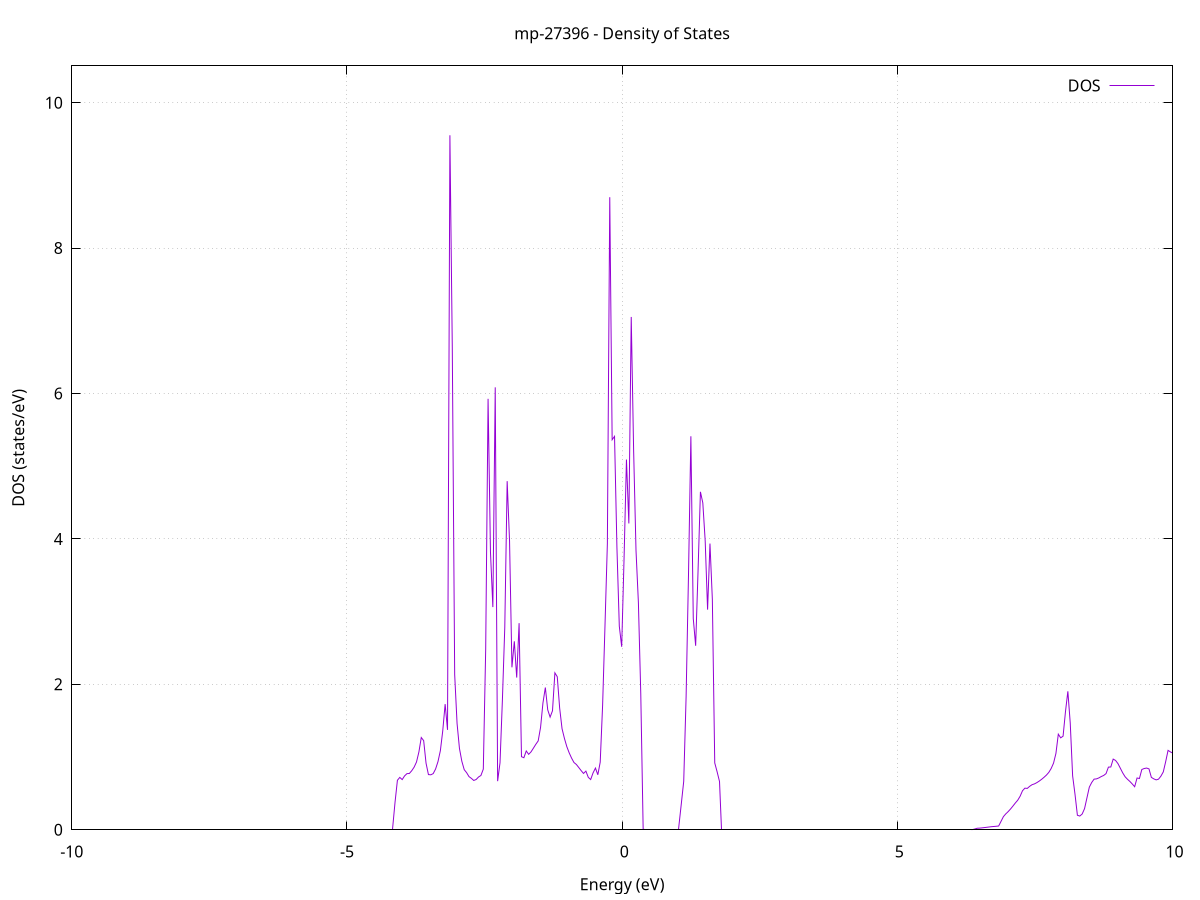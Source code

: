 set title 'mp-27396 - Density of States'
set xlabel 'Energy (eV)'
set ylabel 'DOS (states/eV)'
set grid
set xrange [-10:10]
set yrange [0:10.506]
set xzeroaxis lt -1
set terminal png size 800,600
set output 'mp-27396_dos_gnuplot.png'
plot '-' using 1:2 with lines title 'DOS'
-66.510700 0.000000
-66.467300 0.000000
-66.424000 0.000000
-66.380600 0.000000
-66.337300 0.000000
-66.293900 0.000000
-66.250600 0.000000
-66.207200 0.000000
-66.163900 0.000000
-66.120500 0.000000
-66.077200 0.000000
-66.033800 0.000000
-65.990500 0.000000
-65.947100 0.000000
-65.903800 0.000000
-65.860400 0.000000
-65.817000 0.000000
-65.773700 0.000000
-65.730300 0.000000
-65.687000 0.000000
-65.643600 0.000000
-65.600300 0.000000
-65.556900 0.000000
-65.513600 0.000000
-65.470200 0.000000
-65.426900 0.000000
-65.383500 0.000000
-65.340200 0.000000
-65.296800 0.000000
-65.253500 0.000000
-65.210100 0.000000
-65.166800 0.000000
-65.123400 0.000000
-65.080100 0.000000
-65.036700 0.000000
-64.993400 0.000000
-64.950000 0.000000
-64.906700 0.000000
-64.863300 0.000000
-64.819900 0.000000
-64.776600 0.000000
-64.733200 0.000000
-64.689900 0.000000
-64.646500 0.000000
-64.603200 0.000000
-64.559800 0.000000
-64.516500 0.000000
-64.473100 0.000000
-64.429800 0.000000
-64.386400 0.000000
-64.343100 0.000000
-64.299700 0.000000
-64.256400 0.000000
-64.213000 0.000000
-64.169700 0.000000
-64.126300 0.000000
-64.083000 0.000000
-64.039600 0.000000
-63.996300 0.000000
-63.952900 0.000000
-63.909500 0.000000
-63.866200 0.000000
-63.822800 0.000000
-63.779500 0.000000
-63.736100 0.000000
-63.692800 0.000000
-63.649400 0.000000
-63.606100 0.000000
-63.562700 0.000000
-63.519400 0.000000
-63.476000 0.000000
-63.432700 0.000000
-63.389300 0.000000
-63.346000 0.000000
-63.302600 0.000000
-63.259300 0.000000
-63.215900 0.000000
-63.172600 0.000000
-63.129200 0.000000
-63.085900 0.000000
-63.042500 0.000000
-62.999100 0.000000
-62.955800 0.000000
-62.912400 0.000000
-62.869100 0.000000
-62.825700 0.000000
-62.782400 0.000000
-62.739000 0.000000
-62.695700 0.000000
-62.652300 0.000000
-62.609000 0.000000
-62.565600 0.000000
-62.522300 0.000000
-62.478900 0.000000
-62.435600 0.000000
-62.392200 0.000000
-62.348900 0.000000
-62.305500 0.000000
-62.262200 0.000000
-62.218800 0.000000
-62.175500 0.000000
-62.132100 0.000000
-62.088800 0.000000
-62.045400 0.000000
-62.002000 0.000000
-61.958700 0.000000
-61.915300 0.000000
-61.872000 0.000000
-61.828600 0.000000
-61.785300 0.000000
-61.741900 0.000000
-61.698600 0.000000
-61.655200 0.000000
-61.611900 0.000000
-61.568500 0.000000
-61.525200 0.000000
-61.481800 0.000000
-61.438500 0.000000
-61.395100 0.000000
-61.351800 0.000000
-61.308400 0.000000
-61.265100 0.000000
-61.221700 0.000000
-61.178400 0.000000
-61.135000 0.000000
-61.091600 0.000000
-61.048300 0.000000
-61.004900 0.000000
-60.961600 0.000000
-60.918200 0.000000
-60.874900 0.000000
-60.831500 0.000000
-60.788200 0.000000
-60.744800 0.000000
-60.701500 0.000000
-60.658100 0.000000
-60.614800 0.000000
-60.571400 0.000000
-60.528100 0.000000
-60.484700 0.000000
-60.441400 0.000000
-60.398000 0.000000
-60.354700 0.000000
-60.311300 0.000000
-60.268000 0.000000
-60.224600 0.000000
-60.181300 0.000000
-60.137900 0.000000
-60.094500 0.000000
-60.051200 0.000000
-60.007800 0.000000
-59.964500 0.000000
-59.921100 0.000000
-59.877800 0.000000
-59.834400 0.000000
-59.791100 0.000000
-59.747700 0.000000
-59.704400 0.000000
-59.661000 0.000000
-59.617700 0.000000
-59.574300 0.000000
-59.531000 0.000000
-59.487600 0.000000
-59.444300 0.000000
-59.400900 0.000000
-59.357600 0.000000
-59.314200 0.000000
-59.270900 0.000000
-59.227500 0.000000
-59.184100 0.000000
-59.140800 0.000000
-59.097400 0.000000
-59.054100 0.000000
-59.010700 0.000000
-58.967400 0.000000
-58.924000 0.000000
-58.880700 0.000000
-58.837300 0.000000
-58.794000 0.000000
-58.750600 0.000000
-58.707300 0.000000
-58.663900 0.000000
-58.620600 0.000000
-58.577200 0.000000
-58.533900 0.000000
-58.490500 0.000000
-58.447200 0.000000
-58.403800 0.000000
-58.360500 0.000000
-58.317100 0.000000
-58.273800 0.000000
-58.230400 0.000000
-58.187000 0.000000
-58.143700 0.000000
-58.100300 0.000000
-58.057000 0.000000
-58.013600 0.000000
-57.970300 0.000000
-57.926900 0.000000
-57.883600 0.000000
-57.840200 0.000000
-57.796900 0.000000
-57.753500 0.000000
-57.710200 0.000000
-57.666800 0.000000
-57.623500 0.000000
-57.580100 0.000000
-57.536800 0.000000
-57.493400 0.000000
-57.450100 0.000000
-57.406700 0.000000
-57.363400 0.000000
-57.320000 0.000000
-57.276600 0.000000
-57.233300 0.000000
-57.189900 0.000000
-57.146600 0.000000
-57.103200 0.000000
-57.059900 0.000000
-57.016500 0.000000
-56.973200 0.000000
-56.929800 0.000000
-56.886500 0.000000
-56.843100 0.000000
-56.799800 0.000000
-56.756400 0.000000
-56.713100 0.000000
-56.669700 0.000000
-56.626400 0.000000
-56.583000 0.000000
-56.539700 0.000000
-56.496300 0.000000
-56.453000 0.000000
-56.409600 0.000000
-56.366200 0.000000
-56.322900 0.000000
-56.279500 0.000000
-56.236200 0.000000
-56.192800 0.000000
-56.149500 0.000000
-56.106100 0.000000
-56.062800 0.000000
-56.019400 0.000000
-55.976100 0.000000
-55.932700 0.000000
-55.889400 0.000000
-55.846000 0.000000
-55.802700 0.000000
-55.759300 0.000000
-55.716000 0.000000
-55.672600 0.000000
-55.629300 0.000000
-55.585900 0.000000
-55.542600 0.000000
-55.499200 0.000000
-55.455900 0.000000
-55.412500 0.000000
-55.369100 0.000000
-55.325800 0.000000
-55.282400 0.000000
-55.239100 0.000000
-55.195700 0.000000
-55.152400 0.000000
-55.109000 0.000000
-55.065700 0.000000
-55.022300 0.000000
-54.979000 0.000000
-54.935600 0.000000
-54.892300 0.000000
-54.848900 0.000000
-54.805600 0.000000
-54.762200 0.000000
-54.718900 0.000000
-54.675500 0.000000
-54.632200 0.000000
-54.588800 0.000000
-54.545500 0.000000
-54.502100 0.000000
-54.458700 0.000000
-54.415400 0.000000
-54.372000 0.000000
-54.328700 0.000000
-54.285300 0.000000
-54.242000 0.000000
-54.198600 0.000000
-54.155300 0.000000
-54.111900 0.000000
-54.068600 0.000000
-54.025200 0.000000
-53.981900 0.000000
-53.938500 0.000000
-53.895200 0.000000
-53.851800 0.000000
-53.808500 0.000000
-53.765100 0.000000
-53.721800 0.000000
-53.678400 0.000000
-53.635100 0.000000
-53.591700 0.000000
-53.548400 0.000000
-53.505000 0.000000
-53.461600 0.000000
-53.418300 0.000000
-53.374900 0.000000
-53.331600 0.000000
-53.288200 0.000000
-53.244900 0.000000
-53.201500 0.000000
-53.158200 0.000000
-53.114800 0.000000
-53.071500 0.000000
-53.028100 0.000000
-52.984800 0.000000
-52.941400 0.000000
-52.898100 0.000000
-52.854700 0.000000
-52.811400 0.000000
-52.768000 0.000000
-52.724700 0.000000
-52.681300 0.000000
-52.638000 0.000000
-52.594600 0.000000
-52.551200 0.000000
-52.507900 0.000000
-52.464500 0.000000
-52.421200 0.000000
-52.377800 0.000000
-52.334500 0.000000
-52.291100 0.000000
-52.247800 0.000000
-52.204400 0.000000
-52.161100 0.000000
-52.117700 0.000000
-52.074400 0.000000
-52.031000 0.000000
-51.987700 0.000000
-51.944300 0.000000
-51.901000 0.000000
-51.857600 0.000000
-51.814300 0.000000
-51.770900 0.000000
-51.727600 0.000000
-51.684200 0.000000
-51.640800 0.000000
-51.597500 0.000000
-51.554100 0.000000
-51.510800 0.000000
-51.467400 0.000000
-51.424100 0.000000
-51.380700 0.000000
-51.337400 0.000000
-51.294000 0.000000
-51.250700 0.000000
-51.207300 0.000000
-51.164000 0.000000
-51.120600 0.000000
-51.077300 0.000000
-51.033900 0.000000
-50.990600 0.000000
-50.947200 0.000000
-50.903900 0.000000
-50.860500 0.000000
-50.817200 0.000000
-50.773800 0.000000
-50.730500 0.000000
-50.687100 0.000000
-50.643700 0.000000
-50.600400 0.000000
-50.557000 0.000000
-50.513700 0.000000
-50.470300 0.000000
-50.427000 0.000000
-50.383600 0.000000
-50.340300 0.000000
-50.296900 0.000000
-50.253600 0.000000
-50.210200 0.000000
-50.166900 0.000000
-50.123500 0.000000
-50.080200 0.000000
-50.036800 0.000000
-49.993500 0.000000
-49.950100 0.000000
-49.906800 0.000000
-49.863400 0.000000
-49.820100 0.000000
-49.776700 0.000000
-49.733300 0.000000
-49.690000 0.000000
-49.646600 0.000000
-49.603300 0.000000
-49.559900 0.000000
-49.516600 0.000000
-49.473200 0.000000
-49.429900 0.000000
-49.386500 0.000000
-49.343200 0.000000
-49.299800 0.000000
-49.256500 0.000000
-49.213100 0.000000
-49.169800 0.000000
-49.126400 0.000000
-49.083100 0.000000
-49.039700 0.000000
-48.996400 0.000000
-48.953000 0.000000
-48.909700 0.000000
-48.866300 0.000000
-48.823000 0.000000
-48.779600 0.000000
-48.736200 0.000000
-48.692900 0.000000
-48.649500 0.000000
-48.606200 0.000000
-48.562800 0.000000
-48.519500 0.000000
-48.476100 0.000000
-48.432800 0.000000
-48.389400 0.000000
-48.346100 0.000000
-48.302700 0.000000
-48.259400 0.000000
-48.216000 0.000000
-48.172700 0.000000
-48.129300 0.000000
-48.086000 0.000000
-48.042600 0.000000
-47.999300 0.000000
-47.955900 0.000000
-47.912600 0.000000
-47.869200 0.000000
-47.825800 0.000000
-47.782500 0.000000
-47.739100 0.000000
-47.695800 0.000000
-47.652400 0.000000
-47.609100 0.000000
-47.565700 0.000000
-47.522400 0.000000
-47.479000 0.000000
-47.435700 0.000000
-47.392300 0.000000
-47.349000 0.000000
-47.305600 0.000000
-47.262300 0.000000
-47.218900 0.000000
-47.175600 0.000000
-47.132200 0.000000
-47.088900 0.000000
-47.045500 0.000000
-47.002200 0.000000
-46.958800 0.000000
-46.915400 0.000000
-46.872100 0.000000
-46.828700 0.000000
-46.785400 0.000000
-46.742000 0.000000
-46.698700 0.000000
-46.655300 0.000000
-46.612000 0.000000
-46.568600 0.000000
-46.525300 0.000000
-46.481900 0.000000
-46.438600 0.000000
-46.395200 0.000000
-46.351900 0.000000
-46.308500 0.000000
-46.265200 0.000000
-46.221800 0.000000
-46.178500 0.000000
-46.135100 0.000000
-46.091800 0.000000
-46.048400 0.000000
-46.005100 0.000000
-45.961700 0.000000
-45.918300 0.000000
-45.875000 0.000000
-45.831600 0.000000
-45.788300 0.000000
-45.744900 0.000000
-45.701600 0.000000
-45.658200 0.000000
-45.614900 0.000000
-45.571500 0.000000
-45.528200 0.000000
-45.484800 0.000000
-45.441500 0.000000
-45.398100 0.000000
-45.354800 0.000000
-45.311400 0.000000
-45.268100 0.000000
-45.224700 0.000000
-45.181400 0.000000
-45.138000 0.000000
-45.094700 0.000000
-45.051300 0.000000
-45.007900 0.000000
-44.964600 0.000000
-44.921200 0.000000
-44.877900 0.000000
-44.834500 0.000000
-44.791200 0.000000
-44.747800 0.000000
-44.704500 0.000000
-44.661100 0.000000
-44.617800 0.000000
-44.574400 0.000000
-44.531100 0.000000
-44.487700 0.000000
-44.444400 0.000000
-44.401000 0.000000
-44.357700 0.000000
-44.314300 0.000000
-44.271000 0.000000
-44.227600 0.000000
-44.184300 0.000000
-44.140900 0.000000
-44.097600 0.000000
-44.054200 0.000000
-44.010800 0.000000
-43.967500 0.000000
-43.924100 0.000000
-43.880800 0.000000
-43.837400 0.000000
-43.794100 0.000000
-43.750700 0.000000
-43.707400 0.000000
-43.664000 0.000000
-43.620700 0.000000
-43.577300 0.000000
-43.534000 0.000000
-43.490600 0.000000
-43.447300 0.000000
-43.403900 0.000000
-43.360600 0.000000
-43.317200 0.000000
-43.273900 0.000000
-43.230500 0.000000
-43.187200 0.000000
-43.143800 0.000000
-43.100400 0.000000
-43.057100 0.000000
-43.013700 0.000000
-42.970400 0.000000
-42.927000 0.000000
-42.883700 0.000000
-42.840300 0.000000
-42.797000 0.000000
-42.753600 0.000000
-42.710300 0.000000
-42.666900 0.000000
-42.623600 0.000000
-42.580200 0.000000
-42.536900 0.000000
-42.493500 0.000000
-42.450200 0.000000
-42.406800 0.000000
-42.363500 0.000000
-42.320100 0.000000
-42.276800 0.000000
-42.233400 0.000000
-42.190100 0.000000
-42.146700 0.000000
-42.103300 0.000000
-42.060000 0.000000
-42.016600 0.000000
-41.973300 0.000000
-41.929900 0.000000
-41.886600 0.000000
-41.843200 0.000000
-41.799900 0.000000
-41.756500 0.000000
-41.713200 0.000000
-41.669800 0.000000
-41.626500 0.000000
-41.583100 0.000000
-41.539800 0.000000
-41.496400 0.000000
-41.453100 0.000000
-41.409700 0.000000
-41.366400 0.000000
-41.323000 0.000000
-41.279700 0.000000
-41.236300 0.000000
-41.192900 0.000000
-41.149600 0.000000
-41.106200 0.000000
-41.062900 0.000000
-41.019500 0.000000
-40.976200 0.000000
-40.932800 0.000000
-40.889500 0.000000
-40.846100 0.000000
-40.802800 0.000000
-40.759400 0.000000
-40.716100 0.000000
-40.672700 0.000000
-40.629400 0.000000
-40.586000 0.000000
-40.542700 0.000000
-40.499300 0.000000
-40.456000 0.000000
-40.412600 0.000000
-40.369300 0.000000
-40.325900 0.000000
-40.282500 0.000000
-40.239200 0.000000
-40.195800 0.000000
-40.152500 0.000000
-40.109100 0.000000
-40.065800 0.000000
-40.022400 0.000000
-39.979100 0.000000
-39.935700 0.000000
-39.892400 0.000000
-39.849000 0.000000
-39.805700 0.000000
-39.762300 0.000000
-39.719000 0.000000
-39.675600 0.000000
-39.632300 0.000000
-39.588900 0.000000
-39.545600 0.000000
-39.502200 0.000000
-39.458900 0.000000
-39.415500 0.000000
-39.372200 0.000000
-39.328800 0.000000
-39.285400 0.000000
-39.242100 0.000000
-39.198700 0.000000
-39.155400 0.000000
-39.112000 0.000000
-39.068700 0.000000
-39.025300 0.000000
-38.982000 0.000000
-38.938600 0.000000
-38.895300 0.000000
-38.851900 0.000000
-38.808600 0.000000
-38.765200 0.000000
-38.721900 0.000000
-38.678500 0.000000
-38.635200 0.000000
-38.591800 0.000000
-38.548500 0.000000
-38.505100 0.000000
-38.461800 0.000000
-38.418400 0.000000
-38.375000 0.000000
-38.331700 0.000000
-38.288300 0.000000
-38.245000 0.000000
-38.201600 0.000000
-38.158300 0.000000
-38.114900 0.000000
-38.071600 0.000000
-38.028200 0.000000
-37.984900 0.000000
-37.941500 0.000000
-37.898200 0.000000
-37.854800 0.000000
-37.811500 0.000000
-37.768100 0.000000
-37.724800 0.000000
-37.681400 0.000000
-37.638100 0.000000
-37.594700 0.000000
-37.551400 0.000000
-37.508000 0.000000
-37.464700 0.000000
-37.421300 0.000000
-37.377900 0.000000
-37.334600 0.000000
-37.291200 0.000000
-37.247900 0.000000
-37.204500 0.000000
-37.161200 0.000000
-37.117800 0.000000
-37.074500 0.000000
-37.031100 0.000000
-36.987800 0.000000
-36.944400 0.000000
-36.901100 0.000000
-36.857700 0.000000
-36.814400 0.000000
-36.771000 0.000000
-36.727700 0.000000
-36.684300 0.000000
-36.641000 0.000000
-36.597600 0.000000
-36.554300 0.000000
-36.510900 0.000000
-36.467500 0.000000
-36.424200 0.000000
-36.380800 0.000000
-36.337500 0.000000
-36.294100 0.000000
-36.250800 0.000000
-36.207400 0.000000
-36.164100 0.000000
-36.120700 0.000000
-36.077400 0.000000
-36.034000 0.000000
-35.990700 0.000000
-35.947300 0.000000
-35.904000 0.000000
-35.860600 0.000000
-35.817300 0.000000
-35.773900 0.000000
-35.730600 0.000000
-35.687200 0.000000
-35.643900 0.000000
-35.600500 0.000000
-35.557100 0.000000
-35.513800 0.000000
-35.470400 0.000000
-35.427100 0.000000
-35.383700 0.000000
-35.340400 0.000000
-35.297000 0.000000
-35.253700 0.000000
-35.210300 0.000000
-35.167000 0.000000
-35.123600 0.000000
-35.080300 0.000000
-35.036900 0.000000
-34.993600 0.000000
-34.950200 0.000000
-34.906900 0.000000
-34.863500 0.000000
-34.820200 0.000000
-34.776800 0.000000
-34.733500 0.000000
-34.690100 0.000000
-34.646800 0.000000
-34.603400 0.000000
-34.560000 0.000000
-34.516700 0.000000
-34.473300 0.000000
-34.430000 0.000000
-34.386600 0.000000
-34.343300 0.000000
-34.299900 0.000000
-34.256600 0.000000
-34.213200 0.000000
-34.169900 0.000000
-34.126500 0.000000
-34.083200 0.000000
-34.039800 0.000000
-33.996500 0.000000
-33.953100 0.000000
-33.909800 0.000000
-33.866400 0.000000
-33.823100 0.000000
-33.779700 0.000000
-33.736400 0.000000
-33.693000 0.000000
-33.649600 0.000000
-33.606300 0.000000
-33.562900 0.000000
-33.519600 0.000000
-33.476200 0.000000
-33.432900 0.000000
-33.389500 0.000000
-33.346200 0.000000
-33.302800 0.000000
-33.259500 0.000000
-33.216100 0.000000
-33.172800 0.000000
-33.129400 0.000000
-33.086100 0.000000
-33.042700 0.000000
-32.999400 0.000000
-32.956000 0.000000
-32.912700 0.000000
-32.869300 0.000000
-32.826000 0.000000
-32.782600 0.000000
-32.739300 0.000000
-32.695900 0.000000
-32.652500 0.000000
-32.609200 0.000000
-32.565800 0.000000
-32.522500 0.000000
-32.479100 0.000000
-32.435800 0.000000
-32.392400 0.000000
-32.349100 0.000000
-32.305700 0.000000
-32.262400 0.000000
-32.219000 0.000000
-32.175700 0.000000
-32.132300 0.000000
-32.089000 0.000000
-32.045600 0.000000
-32.002300 0.000000
-31.958900 0.000000
-31.915600 0.000000
-31.872200 0.000000
-31.828900 0.000000
-31.785500 0.000000
-31.742100 0.000000
-31.698800 0.000000
-31.655400 0.000000
-31.612100 0.000000
-31.568700 0.000000
-31.525400 0.000000
-31.482000 0.000000
-31.438700 0.000000
-31.395300 0.000000
-31.352000 0.000000
-31.308600 0.000000
-31.265300 0.000000
-31.221900 0.000000
-31.178600 0.000000
-31.135200 0.000000
-31.091900 0.000000
-31.048500 0.000000
-31.005200 0.000000
-30.961800 0.000000
-30.918500 0.000000
-30.875100 0.000000
-30.831800 0.000000
-30.788400 0.000000
-30.745000 0.000000
-30.701700 0.000000
-30.658300 0.000000
-30.615000 0.000000
-30.571600 0.000000
-30.528300 0.000000
-30.484900 0.000000
-30.441600 0.000000
-30.398200 0.000000
-30.354900 0.000000
-30.311500 0.000000
-30.268200 0.000000
-30.224800 0.000000
-30.181500 0.000000
-30.138100 0.000000
-30.094800 0.000000
-30.051400 0.000000
-30.008100 0.000000
-29.964700 0.000000
-29.921400 0.000000
-29.878000 0.000000
-29.834600 0.000000
-29.791300 0.000000
-29.747900 0.000000
-29.704600 0.000000
-29.661200 0.000000
-29.617900 0.000000
-29.574500 0.000000
-29.531200 0.000000
-29.487800 0.000000
-29.444500 0.000000
-29.401100 0.000000
-29.357800 0.000000
-29.314400 0.000000
-29.271100 0.000000
-29.227700 0.000000
-29.184400 0.000000
-29.141000 0.000000
-29.097700 0.000000
-29.054300 0.000000
-29.011000 0.000000
-28.967600 0.000000
-28.924200 0.000000
-28.880900 0.000000
-28.837500 0.000000
-28.794200 0.000000
-28.750800 0.000000
-28.707500 0.000000
-28.664100 0.000000
-28.620800 0.000000
-28.577400 0.000000
-28.534100 0.000000
-28.490700 0.000000
-28.447400 0.000000
-28.404000 0.000000
-28.360700 0.000000
-28.317300 0.000000
-28.274000 0.000000
-28.230600 0.000000
-28.187300 0.000000
-28.143900 0.000000
-28.100600 0.000000
-28.057200 0.000000
-28.013900 0.000000
-27.970500 0.000000
-27.927100 0.000000
-27.883800 0.000000
-27.840400 0.000000
-27.797100 0.000000
-27.753700 0.000000
-27.710400 0.000000
-27.667000 0.000000
-27.623700 0.000000
-27.580300 0.000000
-27.537000 0.000000
-27.493600 0.000000
-27.450300 0.000000
-27.406900 0.000000
-27.363600 0.000000
-27.320200 0.000000
-27.276900 0.000000
-27.233500 0.000000
-27.190200 0.000000
-27.146800 0.000000
-27.103500 0.000000
-27.060100 0.000000
-27.016700 0.000000
-26.973400 0.000000
-26.930000 0.000000
-26.886700 0.000000
-26.843300 0.000000
-26.800000 0.000000
-26.756600 0.000000
-26.713300 0.000000
-26.669900 0.000000
-26.626600 0.000000
-26.583200 0.000000
-26.539900 0.000000
-26.496500 0.000000
-26.453200 0.000000
-26.409800 0.000000
-26.366500 0.000000
-26.323100 0.000000
-26.279800 0.000000
-26.236400 0.000000
-26.193100 0.000000
-26.149700 0.000000
-26.106400 0.000000
-26.063000 0.000000
-26.019600 0.000000
-25.976300 0.000000
-25.932900 0.000000
-25.889600 0.000000
-25.846200 0.000000
-25.802900 0.000000
-25.759500 0.000000
-25.716200 0.000000
-25.672800 0.000000
-25.629500 0.000000
-25.586100 0.000000
-25.542800 0.000000
-25.499400 0.000000
-25.456100 0.000000
-25.412700 0.000000
-25.369400 0.000000
-25.326000 0.000000
-25.282700 0.000000
-25.239300 0.000000
-25.196000 0.000000
-25.152600 0.000000
-25.109200 0.000000
-25.065900 0.000000
-25.022500 0.000000
-24.979200 0.000000
-24.935800 0.000000
-24.892500 0.000000
-24.849100 0.000000
-24.805800 0.000000
-24.762400 0.000000
-24.719100 0.000000
-24.675700 0.000000
-24.632400 0.000000
-24.589000 0.000000
-24.545700 0.000000
-24.502300 0.000000
-24.459000 0.000000
-24.415600 0.000000
-24.372300 0.000000
-24.328900 0.000000
-24.285600 0.000000
-24.242200 0.000000
-24.198800 0.000000
-24.155500 0.000000
-24.112100 0.000000
-24.068800 0.000000
-24.025400 0.000000
-23.982100 0.000000
-23.938700 0.000000
-23.895400 0.000000
-23.852000 0.000000
-23.808700 0.000000
-23.765300 0.000000
-23.722000 0.000000
-23.678600 0.000000
-23.635300 0.000000
-23.591900 0.000000
-23.548600 0.000000
-23.505200 0.000000
-23.461900 0.000000
-23.418500 0.000000
-23.375200 0.000000
-23.331800 0.000000
-23.288500 0.000000
-23.245100 0.000000
-23.201700 0.000000
-23.158400 0.000000
-23.115000 0.000000
-23.071700 0.000000
-23.028300 0.000000
-22.985000 0.000000
-22.941600 0.000000
-22.898300 0.000000
-22.854900 0.000000
-22.811600 0.000000
-22.768200 0.000000
-22.724900 0.000000
-22.681500 0.000000
-22.638200 0.000000
-22.594800 0.000000
-22.551500 0.000000
-22.508100 0.000000
-22.464800 0.000000
-22.421400 0.000000
-22.378100 0.000000
-22.334700 0.000000
-22.291300 0.000000
-22.248000 0.000000
-22.204600 0.000000
-22.161300 0.000000
-22.117900 0.000000
-22.074600 0.000000
-22.031200 0.000000
-21.987900 0.000000
-21.944500 0.000000
-21.901200 0.000000
-21.857800 0.000000
-21.814500 0.000000
-21.771100 0.000000
-21.727800 0.000000
-21.684400 0.000000
-21.641100 0.000000
-21.597700 0.000000
-21.554400 0.000000
-21.511000 0.000000
-21.467700 0.000000
-21.424300 0.000000
-21.381000 0.000000
-21.337600 0.000000
-21.294200 0.000000
-21.250900 0.000000
-21.207500 0.000000
-21.164200 0.000000
-21.120800 0.000000
-21.077500 0.000000
-21.034100 0.000000
-20.990800 0.000000
-20.947400 0.000000
-20.904100 0.000000
-20.860700 0.000000
-20.817400 0.000000
-20.774000 0.000000
-20.730700 0.000000
-20.687300 0.000000
-20.644000 0.000000
-20.600600 0.000000
-20.557300 0.000000
-20.513900 0.000000
-20.470600 0.000000
-20.427200 0.000000
-20.383800 0.000000
-20.340500 0.000000
-20.297100 0.000000
-20.253800 0.000000
-20.210400 0.000000
-20.167100 0.000000
-20.123700 0.000000
-20.080400 0.000000
-20.037000 0.000000
-19.993700 0.000000
-19.950300 0.000000
-19.907000 0.000000
-19.863600 0.000000
-19.820300 0.000000
-19.776900 0.000000
-19.733600 0.000000
-19.690200 0.000000
-19.646900 0.000000
-19.603500 0.000000
-19.560200 0.000000
-19.516800 0.000000
-19.473400 0.000000
-19.430100 0.000000
-19.386700 0.000000
-19.343400 0.000000
-19.300000 0.000000
-19.256700 0.000000
-19.213300 0.000000
-19.170000 0.000000
-19.126600 0.000000
-19.083300 0.000000
-19.039900 0.000000
-18.996600 0.000000
-18.953200 0.000000
-18.909900 0.000000
-18.866500 0.000000
-18.823200 0.000000
-18.779800 0.000000
-18.736500 0.000000
-18.693100 0.000000
-18.649800 0.000000
-18.606400 0.000000
-18.563100 0.000000
-18.519700 0.000000
-18.476300 0.000000
-18.433000 0.000000
-18.389600 0.000000
-18.346300 0.000000
-18.302900 0.000000
-18.259600 0.000000
-18.216200 0.000000
-18.172900 0.000000
-18.129500 0.000000
-18.086200 0.000000
-18.042800 0.000000
-17.999500 0.000000
-17.956100 0.000000
-17.912800 0.000000
-17.869400 0.000000
-17.826100 0.000000
-17.782700 0.000000
-17.739400 0.000000
-17.696000 0.000000
-17.652700 0.000000
-17.609300 0.000000
-17.565900 0.000000
-17.522600 0.000000
-17.479200 0.000000
-17.435900 0.000000
-17.392500 0.000000
-17.349200 0.000000
-17.305800 0.000000
-17.262500 0.000000
-17.219100 0.000000
-17.175800 0.000000
-17.132400 0.000000
-17.089100 0.000000
-17.045700 0.000000
-17.002400 0.000000
-16.959000 0.000000
-16.915700 0.000000
-16.872300 0.000000
-16.829000 0.000000
-16.785600 0.000000
-16.742300 0.000000
-16.698900 0.000000
-16.655600 0.000000
-16.612200 0.000000
-16.568800 0.000000
-16.525500 0.000000
-16.482100 0.000000
-16.438800 0.000000
-16.395400 0.000000
-16.352100 0.000000
-16.308700 0.000000
-16.265400 0.000000
-16.222000 0.000000
-16.178700 0.000000
-16.135300 0.000000
-16.092000 0.000000
-16.048600 0.000000
-16.005300 0.000000
-15.961900 0.000000
-15.918600 0.000000
-15.875200 0.000000
-15.831900 0.000000
-15.788500 0.000000
-15.745200 0.000000
-15.701800 0.000000
-15.658400 0.000000
-15.615100 0.000000
-15.571700 0.000000
-15.528400 0.000000
-15.485000 0.000000
-15.441700 0.000000
-15.398300 0.000000
-15.355000 0.000000
-15.311600 0.000000
-15.268300 0.000000
-15.224900 0.000000
-15.181600 0.000000
-15.138200 0.000000
-15.094900 0.000000
-15.051500 0.000000
-15.008200 0.000000
-14.964800 0.000000
-14.921500 0.000000
-14.878100 0.000000
-14.834800 0.000000
-14.791400 0.000000
-14.748100 0.000000
-14.704700 0.000000
-14.661300 0.000000
-14.618000 0.000000
-14.574600 0.000000
-14.531300 0.000000
-14.487900 0.000000
-14.444600 0.000000
-14.401200 0.000000
-14.357900 0.000000
-14.314500 0.000000
-14.271200 0.000000
-14.227800 0.507700
-14.184500 0.511900
-14.141100 0.514100
-14.097800 0.518200
-14.054400 0.535600
-14.011100 0.556900
-13.967700 0.563300
-13.924400 0.586100
-13.881000 0.602900
-13.837700 0.622000
-13.794300 0.645400
-13.750900 0.672500
-13.707600 0.701400
-13.664200 0.730300
-13.620900 0.766100
-13.577500 0.817700
-13.534200 0.861400
-13.490800 0.908600
-13.447500 1.010000
-13.404100 1.091600
-13.360800 1.196900
-13.317400 1.445200
-13.274100 1.842200
-13.230700 3.454400
-13.187400 2.765700
-13.144000 2.743400
-13.100700 2.391200
-13.057300 9.559300
-13.014000 4.016800
-12.970600 0.000000
-12.927300 0.000000
-12.883900 0.000000
-12.840500 0.000000
-12.797200 0.000000
-12.753800 0.000000
-12.710500 0.000000
-12.667100 0.000000
-12.623800 0.000000
-12.580400 0.000000
-12.537100 0.000000
-12.493700 0.000000
-12.450400 0.000000
-12.407000 0.000000
-12.363700 0.000000
-12.320300 0.000000
-12.277000 0.000000
-12.233600 0.000000
-12.190300 0.000000
-12.146900 0.000000
-12.103600 0.000000
-12.060200 0.000000
-12.016900 0.000000
-11.973500 0.000000
-11.930200 0.000000
-11.886800 0.000000
-11.843400 0.000000
-11.800100 0.000000
-11.756700 0.000000
-11.713400 0.000000
-11.670000 0.000000
-11.626700 0.000000
-11.583300 0.000000
-11.540000 0.000000
-11.496600 0.000000
-11.453300 0.000000
-11.409900 0.000000
-11.366600 0.000000
-11.323200 0.000000
-11.279900 0.000000
-11.236500 0.000000
-11.193200 0.000000
-11.149800 0.000000
-11.106500 0.000000
-11.063100 0.000000
-11.019800 0.000000
-10.976400 0.000000
-10.933000 0.000000
-10.889700 0.000000
-10.846300 0.000000
-10.803000 0.000000
-10.759600 0.000000
-10.716300 0.000000
-10.672900 0.000000
-10.629600 0.000000
-10.586200 0.000000
-10.542900 0.000000
-10.499500 0.000000
-10.456200 0.000000
-10.412800 0.000000
-10.369500 0.000000
-10.326100 0.000000
-10.282800 0.000000
-10.239400 0.000000
-10.196100 0.000000
-10.152700 0.000000
-10.109400 0.000000
-10.066000 0.000000
-10.022700 0.000000
-9.979300 0.000000
-9.935900 0.000000
-9.892600 0.000000
-9.849200 0.000000
-9.805900 0.000000
-9.762500 0.000000
-9.719200 0.000000
-9.675800 0.000000
-9.632500 0.000000
-9.589100 0.000000
-9.545800 0.000000
-9.502400 0.000000
-9.459100 0.000000
-9.415700 0.000000
-9.372400 0.000000
-9.329000 0.000000
-9.285700 0.000000
-9.242300 0.000000
-9.199000 0.000000
-9.155600 0.000000
-9.112300 0.000000
-9.068900 0.000000
-9.025500 0.000000
-8.982200 0.000000
-8.938800 0.000000
-8.895500 0.000000
-8.852100 0.000000
-8.808800 0.000000
-8.765400 0.000000
-8.722100 0.000000
-8.678700 0.000000
-8.635400 0.000000
-8.592000 0.000000
-8.548700 0.000000
-8.505300 0.000000
-8.462000 0.000000
-8.418600 0.000000
-8.375300 0.000000
-8.331900 0.000000
-8.288600 0.000000
-8.245200 0.000000
-8.201900 0.000000
-8.158500 0.000000
-8.115100 0.000000
-8.071800 0.000000
-8.028400 0.000000
-7.985100 0.000000
-7.941700 0.000000
-7.898400 0.000000
-7.855000 0.000000
-7.811700 0.000000
-7.768300 0.000000
-7.725000 0.000000
-7.681600 0.000000
-7.638300 0.000000
-7.594900 0.000000
-7.551600 0.000000
-7.508200 0.000000
-7.464900 0.000000
-7.421500 0.000000
-7.378200 0.000000
-7.334800 0.000000
-7.291500 0.000000
-7.248100 0.000000
-7.204800 0.000000
-7.161400 0.000000
-7.118000 0.000000
-7.074700 0.000000
-7.031300 0.000000
-6.988000 0.000000
-6.944600 0.000000
-6.901300 0.000000
-6.857900 0.000000
-6.814600 0.000000
-6.771200 0.000000
-6.727900 0.000000
-6.684500 0.000000
-6.641200 0.000000
-6.597800 0.000000
-6.554500 0.000000
-6.511100 0.000000
-6.467800 0.000000
-6.424400 0.000000
-6.381100 0.000000
-6.337700 0.000000
-6.294400 0.000000
-6.251000 0.000000
-6.207600 0.000000
-6.164300 0.000000
-6.120900 0.000000
-6.077600 0.000000
-6.034200 0.000000
-5.990900 0.000000
-5.947500 0.000000
-5.904200 0.000000
-5.860800 0.000000
-5.817500 0.000000
-5.774100 0.000000
-5.730800 0.000000
-5.687400 0.000000
-5.644100 0.000000
-5.600700 0.000000
-5.557400 0.000000
-5.514000 0.000000
-5.470700 0.000000
-5.427300 0.000000
-5.384000 0.000000
-5.340600 0.000000
-5.297300 0.000000
-5.253900 0.000000
-5.210500 0.000000
-5.167200 0.000000
-5.123800 0.000000
-5.080500 0.000000
-5.037100 0.000000
-4.993800 0.000000
-4.950400 0.000000
-4.907100 0.000000
-4.863700 0.000000
-4.820400 0.000000
-4.777000 0.000000
-4.733700 0.000000
-4.690300 0.000000
-4.647000 0.000000
-4.603600 0.000000
-4.560300 0.000000
-4.516900 0.000000
-4.473600 0.000000
-4.430200 0.000000
-4.386900 0.000000
-4.343500 0.000000
-4.300100 0.000000
-4.256800 0.000000
-4.213400 0.000000
-4.170100 0.000000
-4.126700 0.377800
-4.083400 0.680900
-4.040000 0.720400
-3.996700 0.690200
-3.953300 0.740900
-3.910000 0.772000
-3.866600 0.774400
-3.823300 0.812000
-3.779900 0.861100
-3.736600 0.932100
-3.693200 1.069500
-3.649900 1.268700
-3.606500 1.226300
-3.563200 0.916200
-3.519800 0.759200
-3.476500 0.756000
-3.433100 0.772500
-3.389800 0.836000
-3.346400 0.937300
-3.303000 1.087500
-3.259700 1.360700
-3.216300 1.728100
-3.173000 1.374000
-3.129600 9.551200
-3.086300 6.634200
-3.042900 2.135500
-2.999600 1.463000
-2.956200 1.119000
-2.912900 0.942700
-2.869500 0.826600
-2.826200 0.785700
-2.782800 0.731300
-2.739500 0.707100
-2.696100 0.678200
-2.652800 0.691500
-2.609400 0.725900
-2.566100 0.746800
-2.522700 0.834200
-2.479400 2.484300
-2.436000 5.926900
-2.392600 3.821200
-2.349300 3.062700
-2.305900 6.084600
-2.262600 0.668700
-2.219200 0.921300
-2.175900 1.781900
-2.132500 2.785400
-2.089200 4.794700
-2.045800 3.969300
-2.002500 2.234200
-1.959100 2.592200
-1.915800 2.092900
-1.872400 2.841600
-1.829100 1.005000
-1.785700 0.990800
-1.742400 1.083800
-1.699000 1.037800
-1.655700 1.071200
-1.612300 1.122600
-1.569000 1.174900
-1.525600 1.222200
-1.482200 1.409000
-1.438900 1.744600
-1.395500 1.956500
-1.352200 1.649400
-1.308800 1.549500
-1.265500 1.636900
-1.222100 2.158300
-1.178800 2.104500
-1.135400 1.673700
-1.092100 1.390300
-1.048700 1.256600
-1.005400 1.143700
-0.962000 1.057500
-0.918700 0.985600
-0.875300 0.925000
-0.832000 0.898300
-0.788600 0.856700
-0.745300 0.813900
-0.701900 0.774700
-0.658600 0.806600
-0.615200 0.721100
-0.571900 0.690900
-0.528500 0.782200
-0.485100 0.848500
-0.441800 0.756300
-0.398400 0.930200
-0.355100 1.709400
-0.311700 2.807200
-0.268400 3.935500
-0.225000 8.699900
-0.181700 5.364300
-0.138300 5.410500
-0.095000 3.887200
-0.051600 2.799300
-0.008300 2.517000
0.035100 3.739900
0.078400 5.091700
0.121800 4.213100
0.165100 7.053400
0.208500 5.222700
0.251800 3.843600
0.295200 3.126700
0.338500 1.870700
0.381900 0.005800
0.425300 0.000000
0.468600 0.000000
0.512000 0.000000
0.555300 0.000000
0.598700 0.000000
0.642000 0.000000
0.685400 0.000000
0.728700 0.000000
0.772100 0.000000
0.815400 0.000000
0.858800 0.000000
0.902100 0.000000
0.945500 0.000000
0.988800 0.000000
1.032200 0.000000
1.075500 0.361300
1.118900 0.666700
1.162200 1.829300
1.205600 3.508500
1.248900 5.411700
1.292300 2.905800
1.335600 2.530900
1.379000 3.554100
1.422400 4.648000
1.465700 4.495600
1.509100 3.972100
1.552400 3.027300
1.595800 3.936000
1.639100 3.167800
1.682500 0.919600
1.725800 0.796900
1.769200 0.663700
1.812500 0.000000
1.855900 0.000000
1.899200 0.000000
1.942600 0.000000
1.985900 0.000000
2.029300 0.000000
2.072600 0.000000
2.116000 0.000000
2.159300 0.000000
2.202700 0.000000
2.246000 0.000000
2.289400 0.000000
2.332800 0.000000
2.376100 0.000000
2.419500 0.000000
2.462800 0.000000
2.506200 0.000000
2.549500 0.000000
2.592900 0.000000
2.636200 0.000000
2.679600 0.000000
2.722900 0.000000
2.766300 0.000000
2.809600 0.000000
2.853000 0.000000
2.896300 0.000000
2.939700 0.000000
2.983000 0.000000
3.026400 0.000000
3.069700 0.000000
3.113100 0.000000
3.156400 0.000000
3.199800 0.000000
3.243200 0.000000
3.286500 0.000000
3.329900 0.000000
3.373200 0.000000
3.416600 0.000000
3.459900 0.000000
3.503300 0.000000
3.546600 0.000000
3.590000 0.000000
3.633300 0.000000
3.676700 0.000000
3.720000 0.000000
3.763400 0.000000
3.806700 0.000000
3.850100 0.000000
3.893400 0.000000
3.936800 0.000000
3.980100 0.000000
4.023500 0.000000
4.066800 0.000000
4.110200 0.000000
4.153500 0.000000
4.196900 0.000000
4.240300 0.000000
4.283600 0.000000
4.327000 0.000000
4.370300 0.000000
4.413700 0.000000
4.457000 0.000000
4.500400 0.000000
4.543700 0.000000
4.587100 0.000000
4.630400 0.000000
4.673800 0.000000
4.717100 0.000000
4.760500 0.000000
4.803800 0.000000
4.847200 0.000000
4.890500 0.000000
4.933900 0.000000
4.977200 0.000000
5.020600 0.000000
5.063900 0.000000
5.107300 0.000000
5.150700 0.000000
5.194000 0.000000
5.237400 0.000000
5.280700 0.000000
5.324100 0.000000
5.367400 0.000000
5.410800 0.000000
5.454100 0.000000
5.497500 0.000000
5.540800 0.000000
5.584200 0.000000
5.627500 0.000000
5.670900 0.000000
5.714200 0.000000
5.757600 0.000000
5.800900 0.000000
5.844300 0.000000
5.887600 0.000000
5.931000 0.000000
5.974300 0.000000
6.017700 0.000000
6.061000 0.000000
6.104400 0.000000
6.147800 0.000000
6.191100 0.000000
6.234500 0.000000
6.277800 0.000000
6.321200 0.000000
6.364500 0.002500
6.407900 0.010700
6.451200 0.020900
6.494600 0.022700
6.537900 0.026100
6.581300 0.030100
6.624600 0.034200
6.668000 0.038500
6.711300 0.042400
6.754700 0.045400
6.798000 0.048500
6.841400 0.052000
6.884700 0.116400
6.928100 0.181100
6.971400 0.219300
7.014800 0.250600
7.058200 0.286700
7.101500 0.327000
7.144900 0.368900
7.188200 0.407100
7.231600 0.462000
7.274900 0.537100
7.318300 0.572300
7.361600 0.569200
7.405000 0.597900
7.448300 0.619900
7.491700 0.631100
7.535000 0.648300
7.578400 0.669500
7.621700 0.693900
7.665100 0.721400
7.708400 0.751500
7.751800 0.788700
7.795100 0.842500
7.838500 0.916600
7.881800 1.049800
7.925200 1.314800
7.968600 1.264300
8.011900 1.287500
8.055300 1.623400
8.098600 1.904300
8.142000 1.468700
8.185300 0.741600
8.228700 0.487500
8.272000 0.199600
8.315400 0.188800
8.358700 0.216700
8.402100 0.291000
8.445400 0.438400
8.488800 0.586400
8.532100 0.650300
8.575500 0.696400
8.618800 0.699900
8.662200 0.713300
8.705500 0.732100
8.748900 0.746800
8.792200 0.772100
8.835600 0.861500
8.878900 0.863500
8.922300 0.972200
8.965700 0.953600
9.009000 0.910100
9.052400 0.846200
9.095700 0.782100
9.139100 0.729000
9.182400 0.694400
9.225800 0.664400
9.269100 0.629800
9.312500 0.592300
9.355800 0.712100
9.399200 0.705200
9.442500 0.828900
9.485900 0.842500
9.529200 0.848900
9.572600 0.837600
9.615900 0.720900
9.659300 0.700400
9.702600 0.686300
9.746000 0.695900
9.789300 0.737500
9.832700 0.796100
9.876100 0.937000
9.919400 1.092300
9.962800 1.070700
10.006100 1.053800
10.049500 1.064100
10.092800 1.070200
10.136200 1.059600
10.179500 1.163300
10.222900 1.098200
10.266200 1.100900
10.309600 1.099600
10.352900 1.092900
10.396300 1.159400
10.439600 1.085600
10.483000 0.964500
10.526300 0.865900
10.569700 0.910600
10.613000 1.044900
10.656400 1.065000
10.699700 1.290900
10.743100 1.178400
10.786400 1.127800
10.829800 1.194700
10.873200 1.282800
10.916500 1.396800
10.959900 1.529800
11.003200 1.684300
11.046600 2.064300
11.089900 1.975000
11.133300 1.783700
11.176600 1.485300
11.220000 1.352900
11.263300 1.329900
11.306700 1.176600
11.350000 1.218000
11.393400 1.155700
11.436700 1.184800
11.480100 1.249800
11.523400 1.383200
11.566800 1.494000
11.610100 1.643400
11.653500 1.761100
11.696800 1.916300
11.740200 2.191900
11.783600 2.598600
11.826900 2.672200
11.870300 2.477400
11.913600 2.216700
11.957000 1.733400
12.000300 1.617800
12.043700 1.820200
12.087000 1.951900
12.130400 2.245100
12.173700 1.801500
12.217100 1.309900
12.260400 1.094900
12.303800 1.036700
12.347100 1.161900
12.390500 1.406100
12.433800 1.399500
12.477200 1.320800
12.520500 1.274300
12.563900 1.384100
12.607200 1.560100
12.650600 1.618000
12.693900 1.332200
12.737300 1.285800
12.780700 1.291600
12.824000 1.256100
12.867400 1.224700
12.910700 1.228200
12.954100 1.258900
12.997400 1.196100
13.040800 1.018800
13.084100 0.941800
13.127500 0.692300
13.170800 0.511300
13.214200 0.519500
13.257500 0.524600
13.300900 0.618200
13.344200 0.737200
13.387600 0.724000
13.430900 0.727300
13.474300 0.715900
13.517600 0.813900
13.561000 0.907500
13.604300 1.090900
13.647700 1.357900
13.691100 0.773500
13.734400 0.711600
13.777800 0.769800
13.821100 1.093000
13.864500 1.191500
13.907800 1.146800
13.951200 0.978600
13.994500 0.891800
14.037900 0.835500
14.081200 0.781700
14.124600 0.739700
14.167900 0.689500
14.211300 0.657300
14.254600 0.587400
14.298000 0.480700
14.341300 0.439900
14.384700 0.403000
14.428000 0.380000
14.471400 0.359800
14.514700 0.343000
14.558100 0.329800
14.601500 0.319100
14.644800 0.308700
14.688200 0.298000
14.731500 0.285000
14.774900 0.268800
14.818200 0.253000
14.861600 0.245900
14.904900 0.241300
14.948300 0.237700
14.991600 0.231500
15.035000 0.225000
15.078300 0.218700
15.121700 0.212700
15.165000 0.207700
15.208400 0.203100
15.251700 0.198800
15.295100 0.196000
15.338400 0.203300
15.381800 0.201000
15.425100 0.194500
15.468500 0.186300
15.511800 0.177000
15.555200 0.223600
15.598600 0.129600
15.641900 0.108200
15.685300 0.092400
15.728600 0.085800
15.772000 0.081600
15.815300 0.070900
15.858700 0.054700
15.902000 0.036400
15.945400 0.022300
15.988700 0.012500
16.032100 0.001400
16.075400 0.000000
16.118800 0.000000
16.162100 0.000000
16.205500 0.000000
16.248800 0.000000
16.292200 0.000000
16.335500 0.000000
16.378900 0.000000
16.422200 0.000000
16.465600 0.000000
16.509000 0.000000
16.552300 0.000000
16.595700 0.000000
16.639000 0.000000
16.682400 0.000000
16.725700 0.000000
16.769100 0.000000
16.812400 0.000000
16.855800 0.000000
16.899100 0.000000
16.942500 0.000000
16.985800 0.000000
17.029200 0.000000
17.072500 0.000000
17.115900 0.000000
17.159200 0.000000
17.202600 0.000000
17.245900 0.000000
17.289300 0.000000
17.332600 0.000000
17.376000 0.000000
17.419300 0.000000
17.462700 0.000000
17.506100 0.000000
17.549400 0.000000
17.592800 0.000000
17.636100 0.000000
17.679500 0.000000
17.722800 0.000000
17.766200 0.000000
17.809500 0.000000
17.852900 0.000000
17.896200 0.000000
17.939600 0.000000
17.982900 0.000000
18.026300 0.000000
18.069600 0.000000
18.113000 0.000000
18.156300 0.000000
18.199700 0.000000
18.243000 0.000000
18.286400 0.000000
18.329700 0.000000
18.373100 0.000000
18.416500 0.000000
18.459800 0.000000
18.503200 0.000000
18.546500 0.000000
18.589900 0.000000
18.633200 0.000000
18.676600 0.000000
18.719900 0.000000
18.763300 0.000000
18.806600 0.000000
18.850000 0.000000
18.893300 0.000000
18.936700 0.000000
18.980000 0.000000
19.023400 0.000000
19.066700 0.000000
19.110100 0.000000
19.153400 0.000000
19.196800 0.000000
19.240100 0.000000
19.283500 0.000000
19.326900 0.000000
19.370200 0.000000
19.413600 0.000000
19.456900 0.000000
19.500300 0.000000
19.543600 0.000000
19.587000 0.000000
19.630300 0.000000
19.673700 0.000000
19.717000 0.000000
19.760400 0.000000
19.803700 0.000000
19.847100 0.000000
19.890400 0.000000
19.933800 0.000000
19.977100 0.000000
20.020500 0.000000
20.063800 0.000000
20.107200 0.000000
20.150500 0.000000
20.193900 0.000000
e

